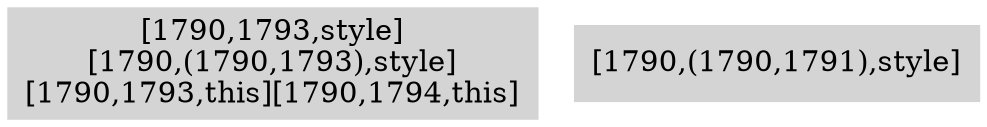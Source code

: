 digraph { 
3913 [shape=box,style=filled,color=".0 .0 .83",label="[1790,1793,style]\n[1790,(1790,1793),style]\n[1790,1793,this][1790,1794,this]"];
3914 [shape=box,style=filled,color=".0 .0 .83",label="[1790,(1790,1791),style]"];
}